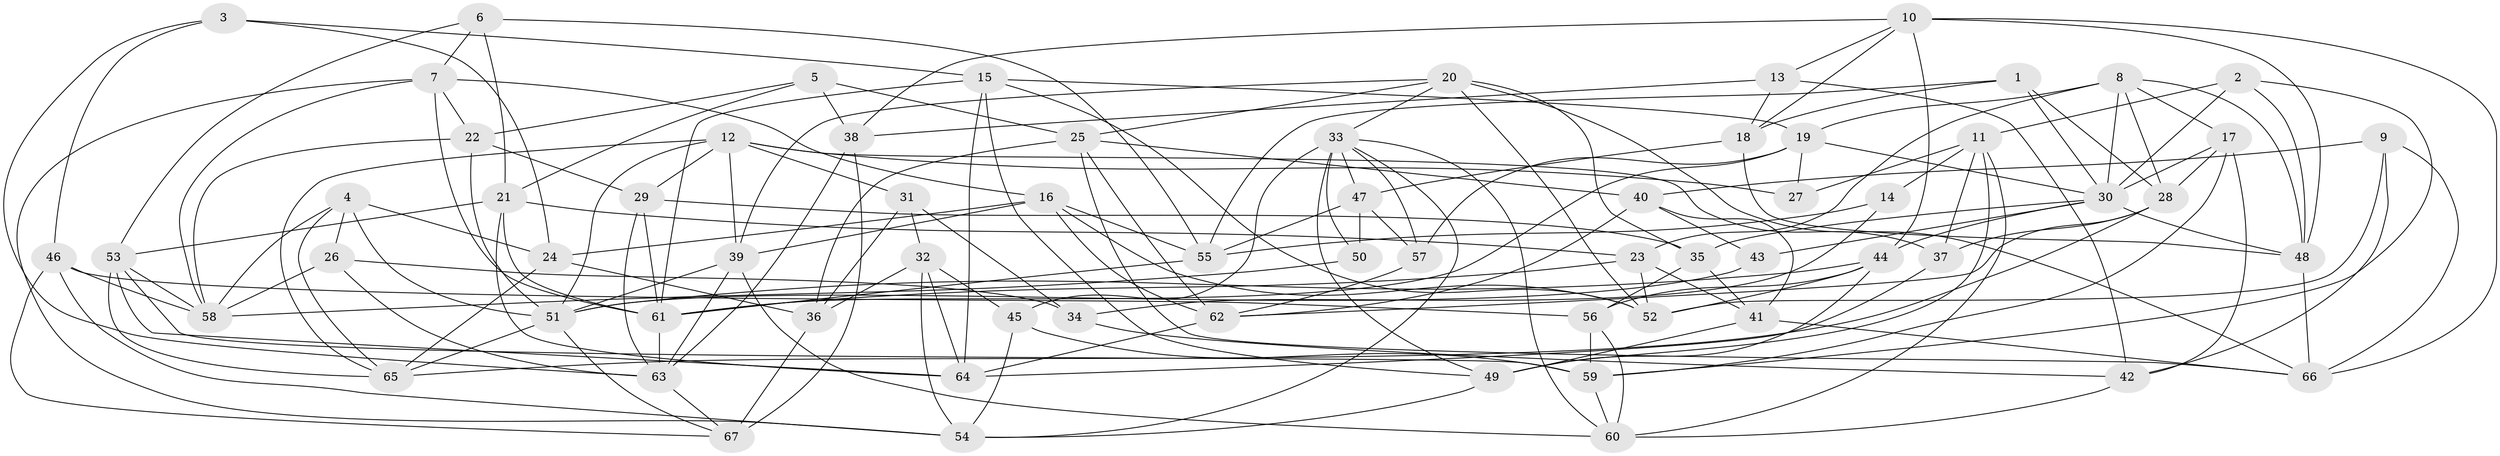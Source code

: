 // original degree distribution, {4: 1.0}
// Generated by graph-tools (version 1.1) at 2025/38/03/04/25 23:38:12]
// undirected, 67 vertices, 179 edges
graph export_dot {
  node [color=gray90,style=filled];
  1;
  2;
  3;
  4;
  5;
  6;
  7;
  8;
  9;
  10;
  11;
  12;
  13;
  14;
  15;
  16;
  17;
  18;
  19;
  20;
  21;
  22;
  23;
  24;
  25;
  26;
  27;
  28;
  29;
  30;
  31;
  32;
  33;
  34;
  35;
  36;
  37;
  38;
  39;
  40;
  41;
  42;
  43;
  44;
  45;
  46;
  47;
  48;
  49;
  50;
  51;
  52;
  53;
  54;
  55;
  56;
  57;
  58;
  59;
  60;
  61;
  62;
  63;
  64;
  65;
  66;
  67;
  1 -- 18 [weight=1.0];
  1 -- 28 [weight=1.0];
  1 -- 30 [weight=1.0];
  1 -- 55 [weight=1.0];
  2 -- 11 [weight=1.0];
  2 -- 30 [weight=1.0];
  2 -- 48 [weight=1.0];
  2 -- 59 [weight=1.0];
  3 -- 15 [weight=1.0];
  3 -- 24 [weight=1.0];
  3 -- 46 [weight=1.0];
  3 -- 63 [weight=1.0];
  4 -- 24 [weight=1.0];
  4 -- 26 [weight=1.0];
  4 -- 51 [weight=2.0];
  4 -- 58 [weight=1.0];
  4 -- 65 [weight=1.0];
  5 -- 21 [weight=1.0];
  5 -- 22 [weight=1.0];
  5 -- 25 [weight=1.0];
  5 -- 38 [weight=1.0];
  6 -- 7 [weight=1.0];
  6 -- 21 [weight=1.0];
  6 -- 53 [weight=1.0];
  6 -- 55 [weight=1.0];
  7 -- 16 [weight=1.0];
  7 -- 22 [weight=1.0];
  7 -- 54 [weight=1.0];
  7 -- 58 [weight=1.0];
  7 -- 61 [weight=1.0];
  8 -- 17 [weight=1.0];
  8 -- 19 [weight=1.0];
  8 -- 23 [weight=1.0];
  8 -- 28 [weight=1.0];
  8 -- 30 [weight=1.0];
  8 -- 48 [weight=1.0];
  9 -- 40 [weight=1.0];
  9 -- 42 [weight=1.0];
  9 -- 52 [weight=1.0];
  9 -- 66 [weight=1.0];
  10 -- 13 [weight=1.0];
  10 -- 18 [weight=1.0];
  10 -- 38 [weight=1.0];
  10 -- 44 [weight=1.0];
  10 -- 48 [weight=1.0];
  10 -- 66 [weight=1.0];
  11 -- 14 [weight=1.0];
  11 -- 27 [weight=1.0];
  11 -- 37 [weight=1.0];
  11 -- 49 [weight=1.0];
  11 -- 60 [weight=1.0];
  12 -- 27 [weight=2.0];
  12 -- 29 [weight=1.0];
  12 -- 31 [weight=1.0];
  12 -- 37 [weight=1.0];
  12 -- 39 [weight=1.0];
  12 -- 51 [weight=1.0];
  12 -- 65 [weight=1.0];
  13 -- 18 [weight=1.0];
  13 -- 38 [weight=1.0];
  13 -- 42 [weight=1.0];
  14 -- 34 [weight=2.0];
  14 -- 55 [weight=1.0];
  15 -- 19 [weight=1.0];
  15 -- 49 [weight=1.0];
  15 -- 52 [weight=1.0];
  15 -- 61 [weight=1.0];
  15 -- 64 [weight=1.0];
  16 -- 24 [weight=1.0];
  16 -- 39 [weight=1.0];
  16 -- 52 [weight=1.0];
  16 -- 55 [weight=1.0];
  16 -- 62 [weight=1.0];
  17 -- 28 [weight=1.0];
  17 -- 30 [weight=1.0];
  17 -- 42 [weight=1.0];
  17 -- 59 [weight=2.0];
  18 -- 47 [weight=2.0];
  18 -- 48 [weight=1.0];
  19 -- 27 [weight=1.0];
  19 -- 30 [weight=1.0];
  19 -- 57 [weight=1.0];
  19 -- 61 [weight=1.0];
  20 -- 25 [weight=1.0];
  20 -- 33 [weight=1.0];
  20 -- 35 [weight=1.0];
  20 -- 39 [weight=1.0];
  20 -- 52 [weight=1.0];
  20 -- 66 [weight=1.0];
  21 -- 23 [weight=1.0];
  21 -- 53 [weight=1.0];
  21 -- 61 [weight=1.0];
  21 -- 64 [weight=1.0];
  22 -- 29 [weight=1.0];
  22 -- 51 [weight=2.0];
  22 -- 58 [weight=1.0];
  23 -- 41 [weight=1.0];
  23 -- 52 [weight=1.0];
  23 -- 61 [weight=2.0];
  24 -- 36 [weight=2.0];
  24 -- 65 [weight=1.0];
  25 -- 36 [weight=1.0];
  25 -- 40 [weight=1.0];
  25 -- 62 [weight=1.0];
  25 -- 66 [weight=1.0];
  26 -- 34 [weight=1.0];
  26 -- 58 [weight=1.0];
  26 -- 63 [weight=1.0];
  28 -- 37 [weight=1.0];
  28 -- 62 [weight=1.0];
  28 -- 65 [weight=1.0];
  29 -- 35 [weight=2.0];
  29 -- 61 [weight=1.0];
  29 -- 63 [weight=1.0];
  30 -- 35 [weight=1.0];
  30 -- 43 [weight=2.0];
  30 -- 44 [weight=1.0];
  30 -- 48 [weight=1.0];
  31 -- 32 [weight=1.0];
  31 -- 34 [weight=1.0];
  31 -- 36 [weight=1.0];
  32 -- 36 [weight=1.0];
  32 -- 45 [weight=2.0];
  32 -- 54 [weight=1.0];
  32 -- 64 [weight=1.0];
  33 -- 45 [weight=2.0];
  33 -- 47 [weight=1.0];
  33 -- 49 [weight=1.0];
  33 -- 50 [weight=2.0];
  33 -- 54 [weight=1.0];
  33 -- 57 [weight=1.0];
  33 -- 60 [weight=1.0];
  34 -- 42 [weight=2.0];
  35 -- 41 [weight=1.0];
  35 -- 56 [weight=1.0];
  36 -- 67 [weight=1.0];
  37 -- 64 [weight=1.0];
  38 -- 63 [weight=1.0];
  38 -- 67 [weight=2.0];
  39 -- 51 [weight=1.0];
  39 -- 60 [weight=1.0];
  39 -- 63 [weight=1.0];
  40 -- 41 [weight=2.0];
  40 -- 43 [weight=1.0];
  40 -- 62 [weight=1.0];
  41 -- 49 [weight=1.0];
  41 -- 66 [weight=1.0];
  42 -- 60 [weight=1.0];
  43 -- 51 [weight=1.0];
  44 -- 49 [weight=1.0];
  44 -- 51 [weight=1.0];
  44 -- 52 [weight=1.0];
  44 -- 56 [weight=1.0];
  45 -- 54 [weight=1.0];
  45 -- 59 [weight=1.0];
  46 -- 54 [weight=1.0];
  46 -- 56 [weight=1.0];
  46 -- 58 [weight=2.0];
  46 -- 67 [weight=1.0];
  47 -- 50 [weight=1.0];
  47 -- 55 [weight=1.0];
  47 -- 57 [weight=1.0];
  48 -- 66 [weight=1.0];
  49 -- 54 [weight=1.0];
  50 -- 58 [weight=1.0];
  51 -- 65 [weight=1.0];
  51 -- 67 [weight=1.0];
  53 -- 58 [weight=1.0];
  53 -- 59 [weight=1.0];
  53 -- 64 [weight=1.0];
  53 -- 65 [weight=1.0];
  55 -- 61 [weight=1.0];
  56 -- 59 [weight=2.0];
  56 -- 60 [weight=1.0];
  57 -- 62 [weight=1.0];
  59 -- 60 [weight=1.0];
  61 -- 63 [weight=2.0];
  62 -- 64 [weight=1.0];
  63 -- 67 [weight=1.0];
}

